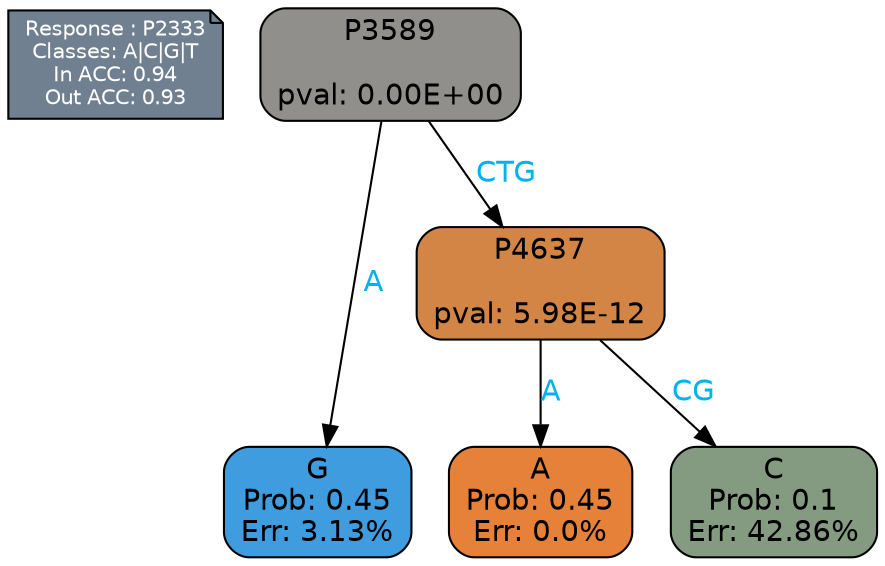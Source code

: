 digraph Tree {
node [shape=box, style="filled, rounded", color="black", fontname=helvetica] ;
graph [ranksep=equally, splines=polylines, bgcolor=transparent, dpi=600] ;
edge [fontname=helvetica] ;
LEGEND [label="Response : P2333
Classes: A|C|G|T
In ACC: 0.94
Out ACC: 0.93
",shape=note,align=left,style=filled,fillcolor="slategray",fontcolor="white",fontsize=10];1 [label="P3589

pval: 0.00E+00", fillcolor="#908f8b"] ;
2 [label="G
Prob: 0.45
Err: 3.13%", fillcolor="#3e9cdf"] ;
3 [label="P4637

pval: 5.98E-12", fillcolor="#d38546"] ;
4 [label="A
Prob: 0.45
Err: 0.0%", fillcolor="#e58139"] ;
5 [label="C
Prob: 0.1
Err: 42.86%", fillcolor="#849b82"] ;
1 -> 2 [label="A",fontcolor=deepskyblue2] ;
1 -> 3 [label="CTG",fontcolor=deepskyblue2] ;
3 -> 4 [label="A",fontcolor=deepskyblue2] ;
3 -> 5 [label="CG",fontcolor=deepskyblue2] ;
{rank = same; 2;4;5;}{rank = same; LEGEND;1;}}